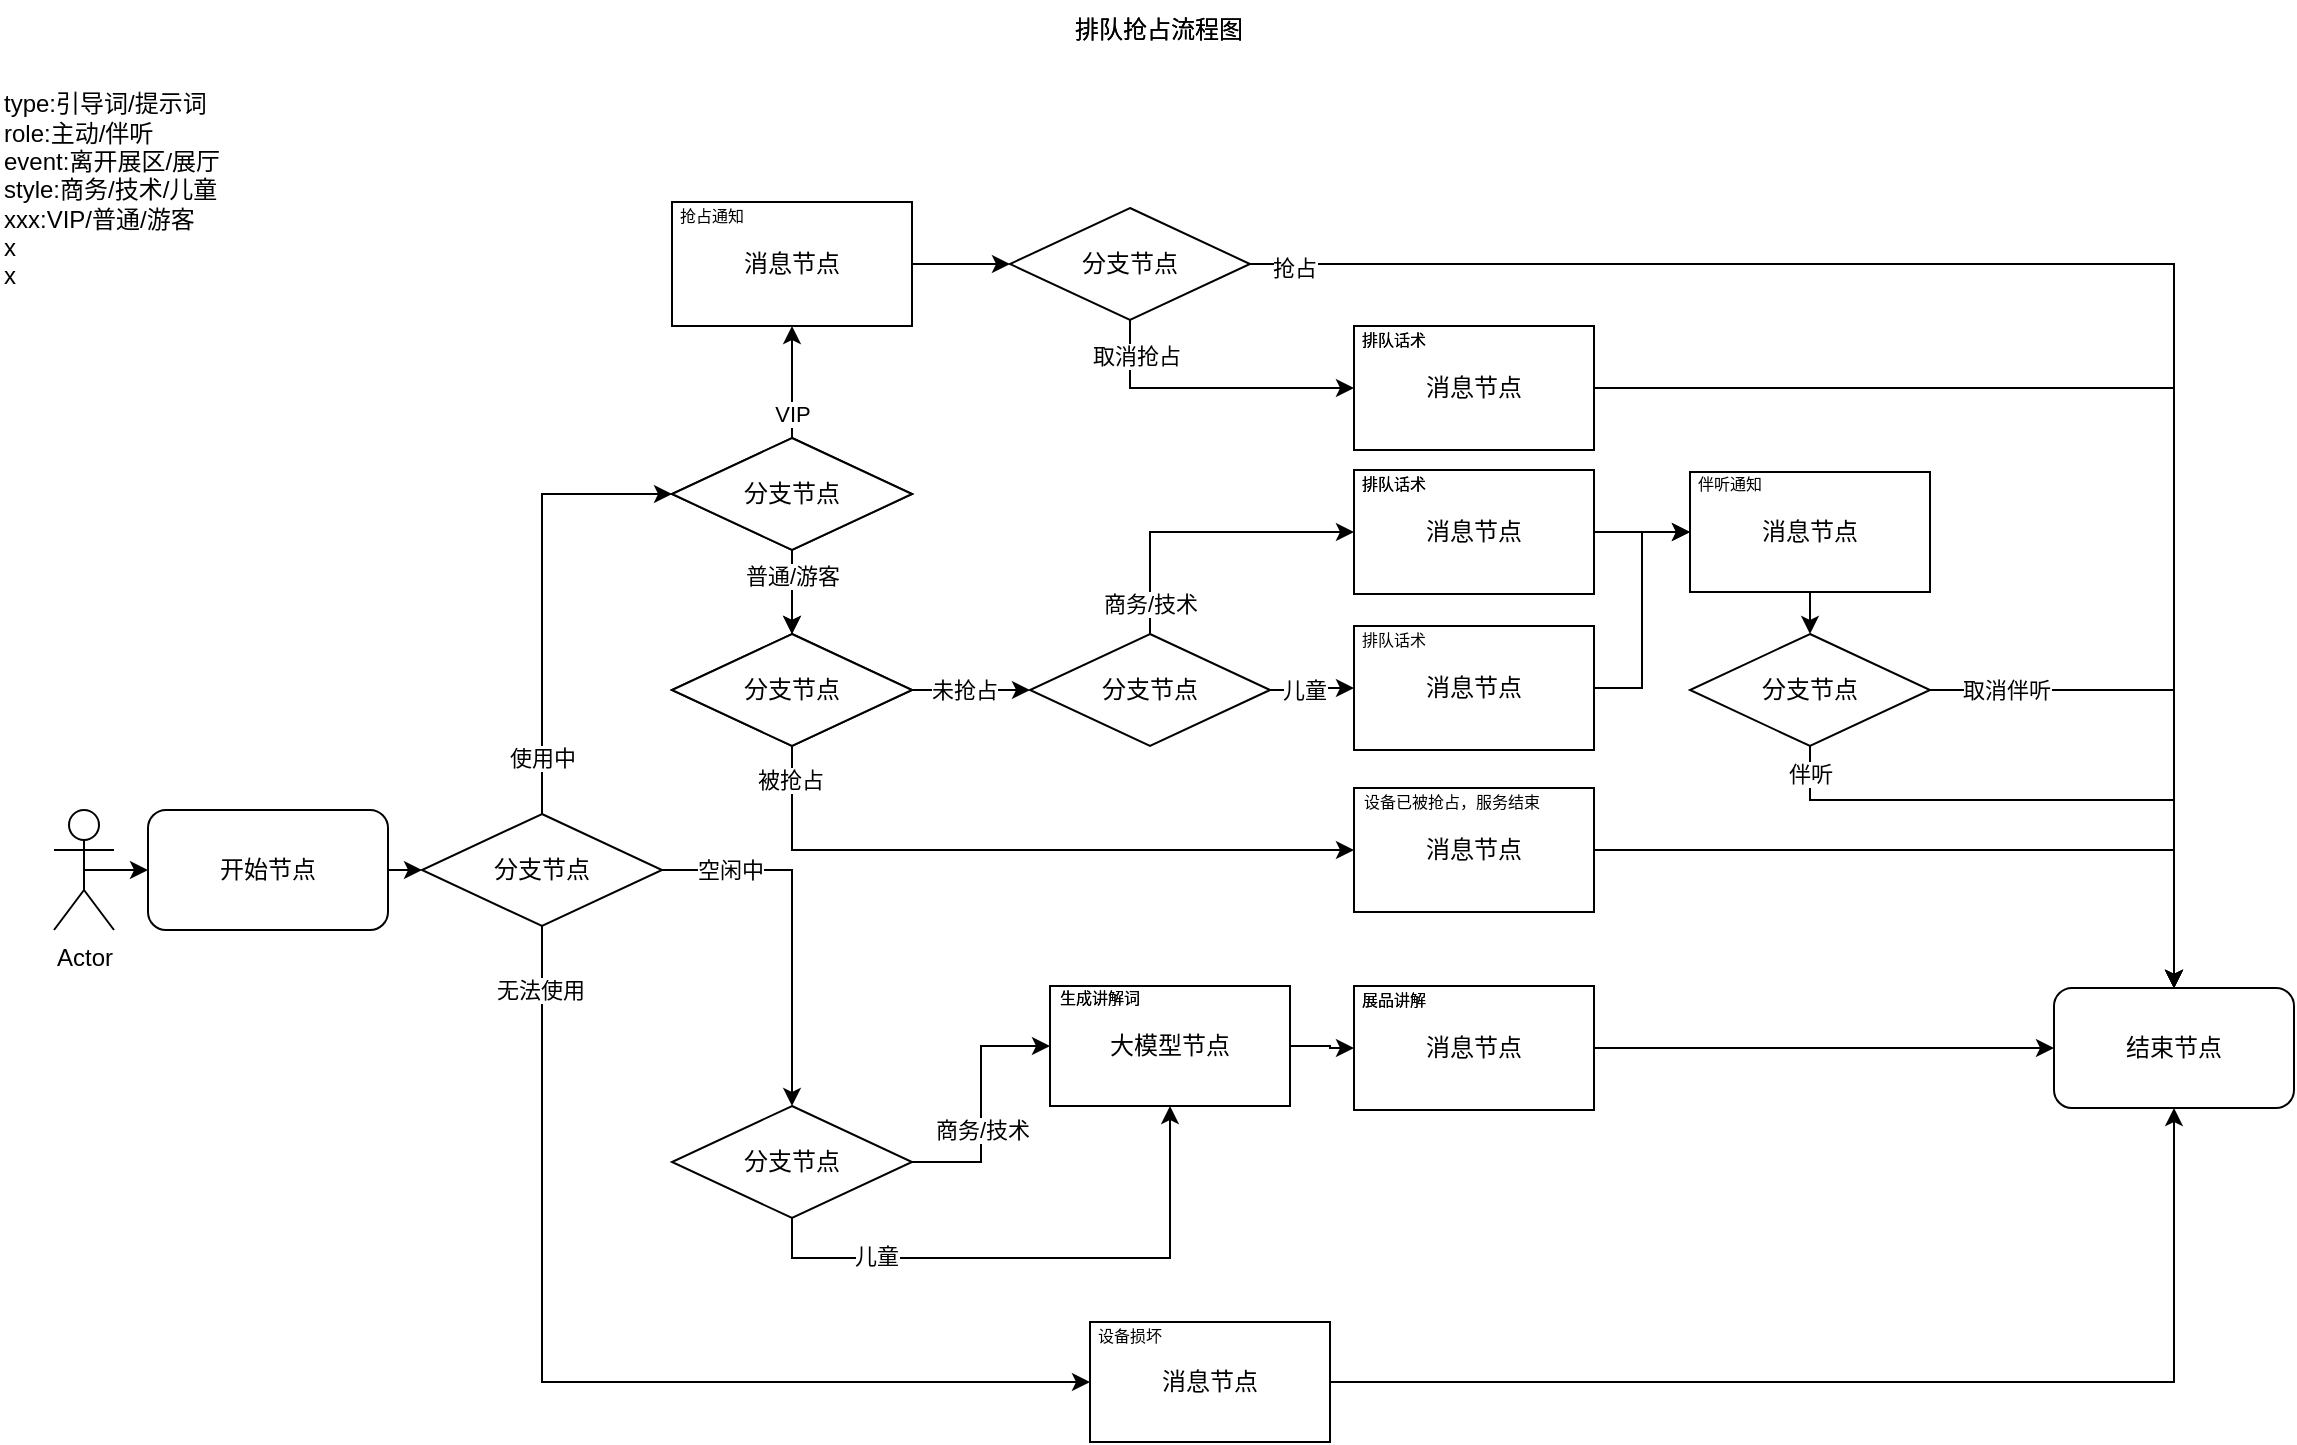 <mxfile version="26.0.5">
  <diagram name="第 1 页" id="yg1hlzOl9PT2WTQdHVyk">
    <mxGraphModel dx="2074" dy="1098" grid="1" gridSize="10" guides="1" tooltips="1" connect="1" arrows="1" fold="1" page="1" pageScale="1" pageWidth="1169" pageHeight="827" math="0" shadow="0">
      <root>
        <object label="" id="0">
          <mxCell />
        </object>
        <mxCell id="1" style="" parent="0" />
        <mxCell id="Mi7K5WG5HpJbJ7n9Mypf-6" style="edgeStyle=orthogonalEdgeStyle;rounded=0;orthogonalLoop=1;jettySize=auto;html=1;exitX=1;exitY=0.5;exitDx=0;exitDy=0;entryX=0;entryY=0.5;entryDx=0;entryDy=0;" parent="1" source="Mi7K5WG5HpJbJ7n9Mypf-1" target="Mi7K5WG5HpJbJ7n9Mypf-3" edge="1">
          <mxGeometry relative="1" as="geometry" />
        </mxCell>
        <mxCell id="Mi7K5WG5HpJbJ7n9Mypf-1" value="开始节点" style="rounded=1;whiteSpace=wrap;html=1;" parent="1" vertex="1">
          <mxGeometry x="79" y="405" width="120" height="60" as="geometry" />
        </mxCell>
        <mxCell id="Mi7K5WG5HpJbJ7n9Mypf-4" style="edgeStyle=orthogonalEdgeStyle;rounded=0;orthogonalLoop=1;jettySize=auto;html=1;exitX=0.5;exitY=0.5;exitDx=0;exitDy=0;exitPerimeter=0;entryX=0;entryY=0.5;entryDx=0;entryDy=0;" parent="1" source="Mi7K5WG5HpJbJ7n9Mypf-2" target="Mi7K5WG5HpJbJ7n9Mypf-1" edge="1">
          <mxGeometry relative="1" as="geometry" />
        </mxCell>
        <mxCell id="Mi7K5WG5HpJbJ7n9Mypf-2" value="Actor" style="shape=umlActor;verticalLabelPosition=bottom;verticalAlign=top;html=1;outlineConnect=0;" parent="1" vertex="1">
          <mxGeometry x="32" y="405" width="30" height="60" as="geometry" />
        </mxCell>
        <mxCell id="Mi7K5WG5HpJbJ7n9Mypf-8" style="edgeStyle=orthogonalEdgeStyle;rounded=0;orthogonalLoop=1;jettySize=auto;html=1;exitX=0.5;exitY=0;exitDx=0;exitDy=0;entryX=0;entryY=0.5;entryDx=0;entryDy=0;" parent="1" source="Mi7K5WG5HpJbJ7n9Mypf-3" target="Mi7K5WG5HpJbJ7n9Mypf-7" edge="1">
          <mxGeometry relative="1" as="geometry" />
        </mxCell>
        <mxCell id="Mi7K5WG5HpJbJ7n9Mypf-18" value="使用中" style="edgeLabel;html=1;align=center;verticalAlign=middle;resizable=0;points=[];" parent="Mi7K5WG5HpJbJ7n9Mypf-8" vertex="1" connectable="0">
          <mxGeometry x="-0.75" relative="1" as="geometry">
            <mxPoint as="offset" />
          </mxGeometry>
        </mxCell>
        <mxCell id="Mi7K5WG5HpJbJ7n9Mypf-10" style="edgeStyle=orthogonalEdgeStyle;rounded=0;orthogonalLoop=1;jettySize=auto;html=1;exitX=1;exitY=0.5;exitDx=0;exitDy=0;" parent="1" source="Mi7K5WG5HpJbJ7n9Mypf-3" target="Mi7K5WG5HpJbJ7n9Mypf-9" edge="1">
          <mxGeometry relative="1" as="geometry">
            <mxPoint x="336" y="523" as="sourcePoint" />
          </mxGeometry>
        </mxCell>
        <mxCell id="Mi7K5WG5HpJbJ7n9Mypf-19" value="空闲中" style="edgeLabel;html=1;align=center;verticalAlign=middle;resizable=0;points=[];" parent="Mi7K5WG5HpJbJ7n9Mypf-10" vertex="1" connectable="0">
          <mxGeometry x="-0.541" relative="1" as="geometry">
            <mxPoint x="-8" as="offset" />
          </mxGeometry>
        </mxCell>
        <mxCell id="Mi7K5WG5HpJbJ7n9Mypf-12" value="" style="edgeStyle=orthogonalEdgeStyle;rounded=0;orthogonalLoop=1;jettySize=auto;html=1;entryX=0;entryY=0.5;entryDx=0;entryDy=0;exitX=0.5;exitY=1;exitDx=0;exitDy=0;" parent="1" source="Mi7K5WG5HpJbJ7n9Mypf-3" target="Mi7K5WG5HpJbJ7n9Mypf-61" edge="1">
          <mxGeometry relative="1" as="geometry">
            <mxPoint x="341" y="603" as="targetPoint" />
          </mxGeometry>
        </mxCell>
        <mxCell id="Mi7K5WG5HpJbJ7n9Mypf-14" value="无法使用" style="edgeLabel;html=1;align=center;verticalAlign=middle;resizable=0;points=[];" parent="Mi7K5WG5HpJbJ7n9Mypf-12" vertex="1" connectable="0">
          <mxGeometry x="-0.706" y="-1" relative="1" as="geometry">
            <mxPoint y="-42" as="offset" />
          </mxGeometry>
        </mxCell>
        <mxCell id="Mi7K5WG5HpJbJ7n9Mypf-3" value="分支节点" style="rhombus;whiteSpace=wrap;html=1;" parent="1" vertex="1">
          <mxGeometry x="216" y="407" width="120" height="56" as="geometry" />
        </mxCell>
        <mxCell id="Mi7K5WG5HpJbJ7n9Mypf-34" style="edgeStyle=orthogonalEdgeStyle;rounded=0;orthogonalLoop=1;jettySize=auto;html=1;exitX=0.5;exitY=1;exitDx=0;exitDy=0;entryX=0.5;entryY=0;entryDx=0;entryDy=0;" parent="1" source="Mi7K5WG5HpJbJ7n9Mypf-7" target="Mi7K5WG5HpJbJ7n9Mypf-69" edge="1">
          <mxGeometry relative="1" as="geometry">
            <mxPoint x="370" y="369" as="targetPoint" />
          </mxGeometry>
        </mxCell>
        <mxCell id="Mi7K5WG5HpJbJ7n9Mypf-36" value="普通/游客" style="edgeLabel;html=1;align=center;verticalAlign=middle;resizable=0;points=[];" parent="Mi7K5WG5HpJbJ7n9Mypf-34" vertex="1" connectable="0">
          <mxGeometry x="-0.772" relative="1" as="geometry">
            <mxPoint y="8" as="offset" />
          </mxGeometry>
        </mxCell>
        <mxCell id="Mi7K5WG5HpJbJ7n9Mypf-7" value="分支节点" style="rhombus;whiteSpace=wrap;html=1;" parent="1" vertex="1">
          <mxGeometry x="341" y="219" width="120" height="56" as="geometry" />
        </mxCell>
        <mxCell id="Mi7K5WG5HpJbJ7n9Mypf-23" style="edgeStyle=orthogonalEdgeStyle;rounded=0;orthogonalLoop=1;jettySize=auto;html=1;exitX=1;exitY=0.5;exitDx=0;exitDy=0;entryX=0;entryY=0.5;entryDx=0;entryDy=0;" parent="1" source="Mi7K5WG5HpJbJ7n9Mypf-9" target="Mi7K5WG5HpJbJ7n9Mypf-20" edge="1">
          <mxGeometry relative="1" as="geometry" />
        </mxCell>
        <mxCell id="Mi7K5WG5HpJbJ7n9Mypf-26" value="商务/技术" style="edgeLabel;html=1;align=center;verticalAlign=middle;resizable=0;points=[];" parent="Mi7K5WG5HpJbJ7n9Mypf-23" vertex="1" connectable="0">
          <mxGeometry x="-0.202" relative="1" as="geometry">
            <mxPoint as="offset" />
          </mxGeometry>
        </mxCell>
        <mxCell id="Mi7K5WG5HpJbJ7n9Mypf-24" style="edgeStyle=orthogonalEdgeStyle;rounded=0;orthogonalLoop=1;jettySize=auto;html=1;exitX=0.5;exitY=1;exitDx=0;exitDy=0;entryX=0.5;entryY=1;entryDx=0;entryDy=0;" parent="1" source="Mi7K5WG5HpJbJ7n9Mypf-9" target="Mi7K5WG5HpJbJ7n9Mypf-20" edge="1">
          <mxGeometry relative="1" as="geometry" />
        </mxCell>
        <mxCell id="Mi7K5WG5HpJbJ7n9Mypf-25" value="儿童" style="edgeLabel;html=1;align=center;verticalAlign=middle;resizable=0;points=[];" parent="Mi7K5WG5HpJbJ7n9Mypf-24" vertex="1" connectable="0">
          <mxGeometry x="-0.57" y="1" relative="1" as="geometry">
            <mxPoint as="offset" />
          </mxGeometry>
        </mxCell>
        <mxCell id="Mi7K5WG5HpJbJ7n9Mypf-9" value="分支节点" style="rhombus;whiteSpace=wrap;html=1;" parent="1" vertex="1">
          <mxGeometry x="341" y="553" width="120" height="56" as="geometry" />
        </mxCell>
        <mxCell id="Mi7K5WG5HpJbJ7n9Mypf-17" value="结束节点" style="rounded=1;whiteSpace=wrap;html=1;" parent="1" vertex="1">
          <mxGeometry x="1032" y="494" width="120" height="60" as="geometry" />
        </mxCell>
        <mxCell id="Mi7K5WG5HpJbJ7n9Mypf-29" style="edgeStyle=orthogonalEdgeStyle;rounded=0;orthogonalLoop=1;jettySize=auto;html=1;exitX=1;exitY=0.5;exitDx=0;exitDy=0;" parent="1" source="Mi7K5WG5HpJbJ7n9Mypf-20" target="Mi7K5WG5HpJbJ7n9Mypf-28" edge="1">
          <mxGeometry relative="1" as="geometry" />
        </mxCell>
        <mxCell id="Mi7K5WG5HpJbJ7n9Mypf-20" value="大模型节点" style="rounded=0;whiteSpace=wrap;html=1;" parent="1" vertex="1">
          <mxGeometry x="530" y="493" width="120" height="60" as="geometry" />
        </mxCell>
        <mxCell id="Mi7K5WG5HpJbJ7n9Mypf-30" style="edgeStyle=orthogonalEdgeStyle;rounded=0;orthogonalLoop=1;jettySize=auto;html=1;exitX=1;exitY=0.5;exitDx=0;exitDy=0;entryX=0;entryY=0.5;entryDx=0;entryDy=0;" parent="1" source="Mi7K5WG5HpJbJ7n9Mypf-28" target="Mi7K5WG5HpJbJ7n9Mypf-17" edge="1">
          <mxGeometry relative="1" as="geometry" />
        </mxCell>
        <mxCell id="Mi7K5WG5HpJbJ7n9Mypf-28" value="消息节点" style="rounded=0;whiteSpace=wrap;html=1;" parent="1" vertex="1">
          <mxGeometry x="682" y="493" width="120" height="62" as="geometry" />
        </mxCell>
        <mxCell id="Mi7K5WG5HpJbJ7n9Mypf-59" style="edgeStyle=orthogonalEdgeStyle;rounded=0;orthogonalLoop=1;jettySize=auto;html=1;exitX=0.5;exitY=1;exitDx=0;exitDy=0;entryX=0;entryY=0.5;entryDx=0;entryDy=0;" parent="1" source="1wLSgyPM6Hem4SAJeHQH-82" target="Mi7K5WG5HpJbJ7n9Mypf-58" edge="1">
          <mxGeometry relative="1" as="geometry">
            <mxPoint x="590" y="203" as="sourcePoint" />
          </mxGeometry>
        </mxCell>
        <mxCell id="Mi7K5WG5HpJbJ7n9Mypf-78" value="取消抢占" style="edgeLabel;html=1;align=center;verticalAlign=middle;resizable=0;points=[];" parent="Mi7K5WG5HpJbJ7n9Mypf-59" vertex="1" connectable="0">
          <mxGeometry x="-0.61" y="-2" relative="1" as="geometry">
            <mxPoint x="5" y="-11" as="offset" />
          </mxGeometry>
        </mxCell>
        <mxCell id="Mi7K5WG5HpJbJ7n9Mypf-38" style="edgeStyle=orthogonalEdgeStyle;rounded=0;orthogonalLoop=1;jettySize=auto;html=1;exitX=1;exitY=0.5;exitDx=0;exitDy=0;entryX=0;entryY=0.5;entryDx=0;entryDy=0;" parent="1" source="Mi7K5WG5HpJbJ7n9Mypf-33" target="Mi7K5WG5HpJbJ7n9Mypf-39" edge="1">
          <mxGeometry relative="1" as="geometry">
            <mxPoint x="680" y="343.0" as="targetPoint" />
          </mxGeometry>
        </mxCell>
        <mxCell id="Mi7K5WG5HpJbJ7n9Mypf-44" value="儿童" style="edgeLabel;html=1;align=center;verticalAlign=middle;resizable=0;points=[];" parent="Mi7K5WG5HpJbJ7n9Mypf-38" vertex="1" connectable="0">
          <mxGeometry x="-0.205" y="-1" relative="1" as="geometry">
            <mxPoint y="-1" as="offset" />
          </mxGeometry>
        </mxCell>
        <mxCell id="Mi7K5WG5HpJbJ7n9Mypf-42" style="edgeStyle=orthogonalEdgeStyle;rounded=0;orthogonalLoop=1;jettySize=auto;html=1;exitX=0.5;exitY=0;exitDx=0;exitDy=0;entryX=0;entryY=0.5;entryDx=0;entryDy=0;" parent="1" source="Mi7K5WG5HpJbJ7n9Mypf-33" target="Mi7K5WG5HpJbJ7n9Mypf-41" edge="1">
          <mxGeometry relative="1" as="geometry" />
        </mxCell>
        <mxCell id="Mi7K5WG5HpJbJ7n9Mypf-43" value="商务/技术" style="edgeLabel;html=1;align=center;verticalAlign=middle;resizable=0;points=[];" parent="Mi7K5WG5HpJbJ7n9Mypf-42" vertex="1" connectable="0">
          <mxGeometry x="-0.796" relative="1" as="geometry">
            <mxPoint as="offset" />
          </mxGeometry>
        </mxCell>
        <mxCell id="Mi7K5WG5HpJbJ7n9Mypf-33" value="分支节点" style="rhombus;whiteSpace=wrap;html=1;" parent="1" vertex="1">
          <mxGeometry x="520" y="317" width="120" height="56" as="geometry" />
        </mxCell>
        <mxCell id="1wLSgyPM6Hem4SAJeHQH-73" style="edgeStyle=orthogonalEdgeStyle;rounded=0;orthogonalLoop=1;jettySize=auto;html=1;exitX=1;exitY=0.5;exitDx=0;exitDy=0;entryX=0;entryY=0.5;entryDx=0;entryDy=0;" parent="1" source="Mi7K5WG5HpJbJ7n9Mypf-39" target="1wLSgyPM6Hem4SAJeHQH-80" edge="1">
          <mxGeometry relative="1" as="geometry">
            <mxPoint x="850" y="266" as="targetPoint" />
          </mxGeometry>
        </mxCell>
        <mxCell id="Mi7K5WG5HpJbJ7n9Mypf-39" value="消息节点" style="rounded=0;whiteSpace=wrap;html=1;" parent="1" vertex="1">
          <mxGeometry x="682" y="313" width="120" height="62" as="geometry" />
        </mxCell>
        <mxCell id="1wLSgyPM6Hem4SAJeHQH-72" style="edgeStyle=orthogonalEdgeStyle;rounded=0;orthogonalLoop=1;jettySize=auto;html=1;exitX=1;exitY=0.5;exitDx=0;exitDy=0;entryX=0;entryY=0.5;entryDx=0;entryDy=0;" parent="1" source="Mi7K5WG5HpJbJ7n9Mypf-41" target="1wLSgyPM6Hem4SAJeHQH-80" edge="1">
          <mxGeometry relative="1" as="geometry">
            <mxPoint x="890" y="200" as="targetPoint" />
          </mxGeometry>
        </mxCell>
        <mxCell id="Mi7K5WG5HpJbJ7n9Mypf-41" value="消息节点" style="rounded=0;whiteSpace=wrap;html=1;" parent="1" vertex="1">
          <mxGeometry x="682" y="235" width="120" height="62" as="geometry" />
        </mxCell>
        <mxCell id="Mi7K5WG5HpJbJ7n9Mypf-48" value="&lt;font style=&quot;font-size: 8px;&quot;&gt;排队话术&lt;/font&gt;" style="text;html=1;align=center;verticalAlign=middle;whiteSpace=wrap;rounded=0;" parent="1" vertex="1">
          <mxGeometry x="682" y="235" width="40" height="12" as="geometry" />
        </mxCell>
        <mxCell id="Mi7K5WG5HpJbJ7n9Mypf-50" value="&lt;font style=&quot;font-size: 8px;&quot;&gt;排队话术&lt;/font&gt;" style="text;html=1;align=center;verticalAlign=middle;whiteSpace=wrap;rounded=0;" parent="1" vertex="1">
          <mxGeometry x="682" y="313" width="40" height="12" as="geometry" />
        </mxCell>
        <mxCell id="Mi7K5WG5HpJbJ7n9Mypf-52" value="&lt;font style=&quot;font-size: 8px;&quot;&gt;展品讲解&lt;/font&gt;" style="text;html=1;align=center;verticalAlign=middle;whiteSpace=wrap;rounded=0;" parent="1" vertex="1">
          <mxGeometry x="682" y="493" width="40" height="12" as="geometry" />
        </mxCell>
        <mxCell id="Mi7K5WG5HpJbJ7n9Mypf-53" value="&lt;span style=&quot;font-size: 8px;&quot;&gt;生成讲解词&lt;/span&gt;" style="text;html=1;align=center;verticalAlign=middle;whiteSpace=wrap;rounded=0;" parent="1" vertex="1">
          <mxGeometry x="530" y="493" width="50" height="10" as="geometry" />
        </mxCell>
        <mxCell id="Mi7K5WG5HpJbJ7n9Mypf-65" style="edgeStyle=orthogonalEdgeStyle;rounded=0;orthogonalLoop=1;jettySize=auto;html=1;exitX=1;exitY=0.5;exitDx=0;exitDy=0;entryX=0.5;entryY=0;entryDx=0;entryDy=0;" parent="1" source="1wLSgyPM6Hem4SAJeHQH-82" target="Mi7K5WG5HpJbJ7n9Mypf-17" edge="1">
          <mxGeometry relative="1" as="geometry">
            <mxPoint x="1122" y="349" as="targetPoint" />
            <mxPoint x="802" y="110.0" as="sourcePoint" />
          </mxGeometry>
        </mxCell>
        <mxCell id="1wLSgyPM6Hem4SAJeHQH-87" value="抢占" style="edgeLabel;html=1;align=center;verticalAlign=middle;resizable=0;points=[];" parent="Mi7K5WG5HpJbJ7n9Mypf-65" vertex="1" connectable="0">
          <mxGeometry x="-0.96" y="-2" relative="1" as="geometry">
            <mxPoint x="5" as="offset" />
          </mxGeometry>
        </mxCell>
        <mxCell id="Mi7K5WG5HpJbJ7n9Mypf-66" style="edgeStyle=orthogonalEdgeStyle;rounded=0;orthogonalLoop=1;jettySize=auto;html=1;exitX=1;exitY=0.5;exitDx=0;exitDy=0;entryX=0.5;entryY=0;entryDx=0;entryDy=0;" parent="1" source="Mi7K5WG5HpJbJ7n9Mypf-58" target="Mi7K5WG5HpJbJ7n9Mypf-17" edge="1">
          <mxGeometry relative="1" as="geometry">
            <mxPoint x="1182" y="369" as="targetPoint" />
          </mxGeometry>
        </mxCell>
        <mxCell id="Mi7K5WG5HpJbJ7n9Mypf-58" value="消息节点" style="rounded=0;whiteSpace=wrap;html=1;" parent="1" vertex="1">
          <mxGeometry x="682" y="163" width="120" height="62" as="geometry" />
        </mxCell>
        <mxCell id="Mi7K5WG5HpJbJ7n9Mypf-60" value="&lt;font style=&quot;font-size: 8px;&quot;&gt;排队话术&lt;/font&gt;" style="text;html=1;align=center;verticalAlign=middle;whiteSpace=wrap;rounded=0;" parent="1" vertex="1">
          <mxGeometry x="682" y="163" width="40" height="12" as="geometry" />
        </mxCell>
        <mxCell id="Mi7K5WG5HpJbJ7n9Mypf-61" value="消息节点" style="rounded=0;whiteSpace=wrap;html=1;" parent="1" vertex="1">
          <mxGeometry x="550" y="661" width="120" height="60" as="geometry" />
        </mxCell>
        <mxCell id="Mi7K5WG5HpJbJ7n9Mypf-62" value="&lt;font style=&quot;font-size: 8px;&quot;&gt;设备损坏&lt;/font&gt;" style="text;html=1;align=center;verticalAlign=middle;whiteSpace=wrap;rounded=0;" parent="1" vertex="1">
          <mxGeometry x="550" y="662" width="40" height="10" as="geometry" />
        </mxCell>
        <mxCell id="Mi7K5WG5HpJbJ7n9Mypf-68" value="排队抢占流程图" style="text;html=1;align=center;verticalAlign=middle;whiteSpace=wrap;rounded=0;" parent="1" vertex="1">
          <mxGeometry x="527" width="115" height="30" as="geometry" />
        </mxCell>
        <mxCell id="Mi7K5WG5HpJbJ7n9Mypf-72" style="edgeStyle=orthogonalEdgeStyle;rounded=0;orthogonalLoop=1;jettySize=auto;html=1;exitX=1;exitY=0.5;exitDx=0;exitDy=0;entryX=0;entryY=0.5;entryDx=0;entryDy=0;" parent="1" source="Mi7K5WG5HpJbJ7n9Mypf-69" target="Mi7K5WG5HpJbJ7n9Mypf-33" edge="1">
          <mxGeometry relative="1" as="geometry" />
        </mxCell>
        <mxCell id="Mi7K5WG5HpJbJ7n9Mypf-77" value="未抢占" style="edgeLabel;html=1;align=center;verticalAlign=middle;resizable=0;points=[];" parent="Mi7K5WG5HpJbJ7n9Mypf-72" vertex="1" connectable="0">
          <mxGeometry x="-0.36" relative="1" as="geometry">
            <mxPoint x="7" as="offset" />
          </mxGeometry>
        </mxCell>
        <mxCell id="Mi7K5WG5HpJbJ7n9Mypf-73" style="edgeStyle=orthogonalEdgeStyle;rounded=0;orthogonalLoop=1;jettySize=auto;html=1;exitX=0.5;exitY=1;exitDx=0;exitDy=0;entryX=0;entryY=0.5;entryDx=0;entryDy=0;" parent="1" source="Mi7K5WG5HpJbJ7n9Mypf-69" target="Mi7K5WG5HpJbJ7n9Mypf-70" edge="1">
          <mxGeometry relative="1" as="geometry" />
        </mxCell>
        <mxCell id="Mi7K5WG5HpJbJ7n9Mypf-75" value="被抢占" style="edgeLabel;html=1;align=center;verticalAlign=middle;resizable=0;points=[];" parent="Mi7K5WG5HpJbJ7n9Mypf-73" vertex="1" connectable="0">
          <mxGeometry x="-0.902" y="-1" relative="1" as="geometry">
            <mxPoint as="offset" />
          </mxGeometry>
        </mxCell>
        <mxCell id="Mi7K5WG5HpJbJ7n9Mypf-69" value="分支节点" style="rhombus;whiteSpace=wrap;html=1;" parent="1" vertex="1">
          <mxGeometry x="341" y="317" width="120" height="56" as="geometry" />
        </mxCell>
        <mxCell id="Mi7K5WG5HpJbJ7n9Mypf-74" style="edgeStyle=orthogonalEdgeStyle;rounded=0;orthogonalLoop=1;jettySize=auto;html=1;exitX=1;exitY=0.5;exitDx=0;exitDy=0;entryX=0.5;entryY=0;entryDx=0;entryDy=0;" parent="1" source="Mi7K5WG5HpJbJ7n9Mypf-70" target="Mi7K5WG5HpJbJ7n9Mypf-17" edge="1">
          <mxGeometry relative="1" as="geometry" />
        </mxCell>
        <mxCell id="Mi7K5WG5HpJbJ7n9Mypf-70" value="消息节点" style="rounded=0;whiteSpace=wrap;html=1;" parent="1" vertex="1">
          <mxGeometry x="682" y="394" width="120" height="62" as="geometry" />
        </mxCell>
        <mxCell id="Mi7K5WG5HpJbJ7n9Mypf-71" value="&lt;font style=&quot;font-size: 8px;&quot;&gt;设备已被抢占，服务结束&lt;/font&gt;" style="text;html=1;align=center;verticalAlign=middle;whiteSpace=wrap;rounded=0;" parent="1" vertex="1">
          <mxGeometry x="682" y="394" width="98" height="12" as="geometry" />
        </mxCell>
        <mxCell id="Mi7K5WG5HpJbJ7n9Mypf-87" style="edgeStyle=orthogonalEdgeStyle;rounded=0;orthogonalLoop=1;jettySize=auto;html=1;exitX=0.5;exitY=1;exitDx=0;exitDy=0;entryX=0.5;entryY=0;entryDx=0;entryDy=0;" parent="1" source="1wLSgyPM6Hem4SAJeHQH-77" target="Mi7K5WG5HpJbJ7n9Mypf-17" edge="1">
          <mxGeometry relative="1" as="geometry">
            <mxPoint x="990" y="305" as="sourcePoint" />
            <Array as="points">
              <mxPoint x="910" y="400" />
              <mxPoint x="1092" y="400" />
            </Array>
          </mxGeometry>
        </mxCell>
        <mxCell id="1wLSgyPM6Hem4SAJeHQH-88" value="伴听" style="edgeLabel;html=1;align=center;verticalAlign=middle;resizable=0;points=[];" parent="Mi7K5WG5HpJbJ7n9Mypf-87" vertex="1" connectable="0">
          <mxGeometry x="-0.912" relative="1" as="geometry">
            <mxPoint as="offset" />
          </mxGeometry>
        </mxCell>
        <mxCell id="1wLSgyPM6Hem4SAJeHQH-12" style="edgeStyle=orthogonalEdgeStyle;rounded=0;orthogonalLoop=1;jettySize=auto;html=1;exitX=0.5;exitY=0;exitDx=0;exitDy=0;entryX=0.5;entryY=1;entryDx=0;entryDy=0;" parent="1" source="1wLSgyPM6Hem4SAJeHQH-16" target="1wLSgyPM6Hem4SAJeHQH-83" edge="1">
          <mxGeometry relative="1" as="geometry">
            <mxPoint x="461" y="193" as="targetPoint" />
          </mxGeometry>
        </mxCell>
        <mxCell id="1wLSgyPM6Hem4SAJeHQH-13" value="VIP" style="edgeLabel;html=1;align=center;verticalAlign=middle;resizable=0;points=[];" parent="1wLSgyPM6Hem4SAJeHQH-12" vertex="1" connectable="0">
          <mxGeometry x="-0.816" relative="1" as="geometry">
            <mxPoint y="-7" as="offset" />
          </mxGeometry>
        </mxCell>
        <mxCell id="1wLSgyPM6Hem4SAJeHQH-14" style="edgeStyle=orthogonalEdgeStyle;rounded=0;orthogonalLoop=1;jettySize=auto;html=1;exitX=0.5;exitY=1;exitDx=0;exitDy=0;entryX=0.5;entryY=0;entryDx=0;entryDy=0;" parent="1" source="1wLSgyPM6Hem4SAJeHQH-16" target="1wLSgyPM6Hem4SAJeHQH-59" edge="1">
          <mxGeometry relative="1" as="geometry">
            <mxPoint x="370" y="369" as="targetPoint" />
          </mxGeometry>
        </mxCell>
        <mxCell id="1wLSgyPM6Hem4SAJeHQH-15" value="普通/游客" style="edgeLabel;html=1;align=center;verticalAlign=middle;resizable=0;points=[];" parent="1wLSgyPM6Hem4SAJeHQH-14" vertex="1" connectable="0">
          <mxGeometry x="-0.772" relative="1" as="geometry">
            <mxPoint y="8" as="offset" />
          </mxGeometry>
        </mxCell>
        <mxCell id="1wLSgyPM6Hem4SAJeHQH-16" value="分支节点" style="rhombus;whiteSpace=wrap;html=1;" parent="1" vertex="1">
          <mxGeometry x="341" y="219" width="120" height="56" as="geometry" />
        </mxCell>
        <mxCell id="1wLSgyPM6Hem4SAJeHQH-41" value="&lt;font style=&quot;font-size: 8px;&quot;&gt;排队话术&lt;/font&gt;" style="text;html=1;align=center;verticalAlign=middle;whiteSpace=wrap;rounded=0;" parent="1" vertex="1">
          <mxGeometry x="682" y="235" width="40" height="12" as="geometry" />
        </mxCell>
        <mxCell id="1wLSgyPM6Hem4SAJeHQH-43" value="&lt;font style=&quot;font-size: 8px;&quot;&gt;展品讲解&lt;/font&gt;" style="text;html=1;align=center;verticalAlign=middle;whiteSpace=wrap;rounded=0;" parent="1" vertex="1">
          <mxGeometry x="682" y="493" width="40" height="12" as="geometry" />
        </mxCell>
        <mxCell id="1wLSgyPM6Hem4SAJeHQH-44" value="&lt;span style=&quot;font-size: 8px;&quot;&gt;生成讲解词&lt;/span&gt;" style="text;html=1;align=center;verticalAlign=middle;whiteSpace=wrap;rounded=0;" parent="1" vertex="1">
          <mxGeometry x="530" y="493" width="50" height="10" as="geometry" />
        </mxCell>
        <mxCell id="1wLSgyPM6Hem4SAJeHQH-50" value="&lt;font style=&quot;font-size: 8px;&quot;&gt;排队话术&lt;/font&gt;" style="text;html=1;align=center;verticalAlign=middle;whiteSpace=wrap;rounded=0;" parent="1" vertex="1">
          <mxGeometry x="682" y="163" width="40" height="12" as="geometry" />
        </mxCell>
        <mxCell id="1wLSgyPM6Hem4SAJeHQH-78" style="edgeStyle=orthogonalEdgeStyle;rounded=0;orthogonalLoop=1;jettySize=auto;html=1;exitX=1;exitY=0.5;exitDx=0;exitDy=0;entryX=0.5;entryY=1;entryDx=0;entryDy=0;" parent="1" source="1wLSgyPM6Hem4SAJeHQH-52" target="Mi7K5WG5HpJbJ7n9Mypf-17" edge="1">
          <mxGeometry relative="1" as="geometry" />
        </mxCell>
        <mxCell id="1wLSgyPM6Hem4SAJeHQH-52" value="消息节点" style="rounded=0;whiteSpace=wrap;html=1;" parent="1" vertex="1">
          <mxGeometry x="550" y="661" width="120" height="60" as="geometry" />
        </mxCell>
        <mxCell id="1wLSgyPM6Hem4SAJeHQH-53" value="&lt;font style=&quot;font-size: 8px;&quot;&gt;设备损坏&lt;/font&gt;" style="text;html=1;align=center;verticalAlign=middle;whiteSpace=wrap;rounded=0;" parent="1" vertex="1">
          <mxGeometry x="550" y="662" width="40" height="10" as="geometry" />
        </mxCell>
        <mxCell id="1wLSgyPM6Hem4SAJeHQH-54" value="排队抢占流程图" style="text;html=1;align=center;verticalAlign=middle;whiteSpace=wrap;rounded=0;" parent="1" vertex="1">
          <mxGeometry x="527" width="115" height="30" as="geometry" />
        </mxCell>
        <mxCell id="1wLSgyPM6Hem4SAJeHQH-59" value="分支节点" style="rhombus;whiteSpace=wrap;html=1;" parent="1" vertex="1">
          <mxGeometry x="341" y="317" width="120" height="56" as="geometry" />
        </mxCell>
        <mxCell id="1wLSgyPM6Hem4SAJeHQH-63" style="edgeStyle=orthogonalEdgeStyle;rounded=0;orthogonalLoop=1;jettySize=auto;html=1;exitX=1;exitY=0.5;exitDx=0;exitDy=0;entryX=0.5;entryY=0;entryDx=0;entryDy=0;" parent="1" source="1wLSgyPM6Hem4SAJeHQH-77" target="Mi7K5WG5HpJbJ7n9Mypf-17" edge="1">
          <mxGeometry relative="1" as="geometry">
            <mxPoint x="990" y="320" as="sourcePoint" />
            <mxPoint x="1180" y="420" as="targetPoint" />
          </mxGeometry>
        </mxCell>
        <mxCell id="1wLSgyPM6Hem4SAJeHQH-64" value="取消伴听" style="edgeLabel;html=1;align=center;verticalAlign=middle;resizable=0;points=[];" parent="1wLSgyPM6Hem4SAJeHQH-63" vertex="1" connectable="0">
          <mxGeometry x="-0.772" y="-1" relative="1" as="geometry">
            <mxPoint x="7" y="-1" as="offset" />
          </mxGeometry>
        </mxCell>
        <mxCell id="1wLSgyPM6Hem4SAJeHQH-79" style="edgeStyle=orthogonalEdgeStyle;rounded=0;orthogonalLoop=1;jettySize=auto;html=1;exitX=0.5;exitY=1;exitDx=0;exitDy=0;entryX=0.5;entryY=0;entryDx=0;entryDy=0;" parent="1" target="1wLSgyPM6Hem4SAJeHQH-77" edge="1">
          <mxGeometry relative="1" as="geometry">
            <mxPoint x="910" y="296" as="sourcePoint" />
          </mxGeometry>
        </mxCell>
        <mxCell id="1wLSgyPM6Hem4SAJeHQH-77" value="分支节点" style="rhombus;whiteSpace=wrap;html=1;" parent="1" vertex="1">
          <mxGeometry x="850" y="317" width="120" height="56" as="geometry" />
        </mxCell>
        <mxCell id="1wLSgyPM6Hem4SAJeHQH-80" value="消息节点" style="rounded=0;whiteSpace=wrap;html=1;" parent="1" vertex="1">
          <mxGeometry x="850" y="236" width="120" height="60" as="geometry" />
        </mxCell>
        <mxCell id="1wLSgyPM6Hem4SAJeHQH-81" value="&lt;font style=&quot;font-size: 8px;&quot;&gt;伴听通知&lt;/font&gt;" style="text;html=1;align=center;verticalAlign=middle;whiteSpace=wrap;rounded=0;" parent="1" vertex="1">
          <mxGeometry x="850" y="235" width="40" height="12" as="geometry" />
        </mxCell>
        <mxCell id="1wLSgyPM6Hem4SAJeHQH-82" value="分支节点" style="rhombus;whiteSpace=wrap;html=1;" parent="1" vertex="1">
          <mxGeometry x="510" y="104" width="120" height="56" as="geometry" />
        </mxCell>
        <mxCell id="1wLSgyPM6Hem4SAJeHQH-86" style="edgeStyle=orthogonalEdgeStyle;rounded=0;orthogonalLoop=1;jettySize=auto;html=1;exitX=1;exitY=0.5;exitDx=0;exitDy=0;entryX=0;entryY=0.5;entryDx=0;entryDy=0;" parent="1" source="1wLSgyPM6Hem4SAJeHQH-83" target="1wLSgyPM6Hem4SAJeHQH-82" edge="1">
          <mxGeometry relative="1" as="geometry" />
        </mxCell>
        <mxCell id="1wLSgyPM6Hem4SAJeHQH-83" value="消息节点" style="rounded=0;whiteSpace=wrap;html=1;" parent="1" vertex="1">
          <mxGeometry x="341" y="101" width="120" height="62" as="geometry" />
        </mxCell>
        <mxCell id="1wLSgyPM6Hem4SAJeHQH-84" value="&lt;font style=&quot;font-size: 8px;&quot;&gt;抢占通知&lt;/font&gt;" style="text;html=1;align=center;verticalAlign=middle;whiteSpace=wrap;rounded=0;" parent="1" vertex="1">
          <mxGeometry x="341" y="101" width="40" height="12" as="geometry" />
        </mxCell>
        <mxCell id="Ui3R6bgmoIIFnqbVHPds-1" value="type:引导词/提示词&lt;div&gt;role:主动/伴听&lt;/div&gt;&lt;div&gt;event:离开展区/展厅&lt;/div&gt;&lt;div&gt;style:商务/技术/儿童&lt;/div&gt;&lt;div&gt;xxx:VIP/普通/游客&lt;/div&gt;&lt;div&gt;x&lt;/div&gt;&lt;div&gt;x&lt;/div&gt;" style="text;html=1;align=left;verticalAlign=middle;resizable=0;points=[];autosize=1;strokeColor=none;fillColor=none;" parent="1" vertex="1">
          <mxGeometry x="5" y="40" width="130" height="110" as="geometry" />
        </mxCell>
      </root>
    </mxGraphModel>
  </diagram>
</mxfile>
